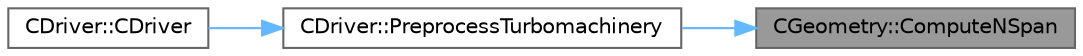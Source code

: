digraph "CGeometry::ComputeNSpan"
{
 // LATEX_PDF_SIZE
  bgcolor="transparent";
  edge [fontname=Helvetica,fontsize=10,labelfontname=Helvetica,labelfontsize=10];
  node [fontname=Helvetica,fontsize=10,shape=box,height=0.2,width=0.4];
  rankdir="RL";
  Node1 [id="Node000001",label="CGeometry::ComputeNSpan",height=0.2,width=0.4,color="gray40", fillcolor="grey60", style="filled", fontcolor="black",tooltip="Computes the N span."];
  Node1 -> Node2 [id="edge1_Node000001_Node000002",dir="back",color="steelblue1",style="solid",tooltip=" "];
  Node2 [id="Node000002",label="CDriver::PreprocessTurbomachinery",height=0.2,width=0.4,color="grey40", fillcolor="white", style="filled",URL="$classCDriver.html#ad384010214279eafb529661d49312c1e",tooltip="Initiate value for static mesh movement such as the gridVel for the ROTATING frame."];
  Node2 -> Node3 [id="edge2_Node000002_Node000003",dir="back",color="steelblue1",style="solid",tooltip=" "];
  Node3 [id="Node000003",label="CDriver::CDriver",height=0.2,width=0.4,color="grey40", fillcolor="white", style="filled",URL="$classCDriver.html#a3fca4a013a6efa9bbb38fe78a86b5f3d",tooltip="Constructor of the class."];
}
